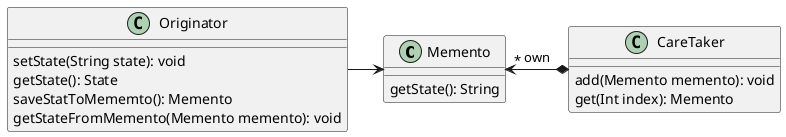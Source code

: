 @startuml Diagramme de classe
class Memento {
  getState(): String
}

class Originator {
  setState(String state): void
  getState(): State
  saveStatToMememto(): Memento
  getStateFromMemento(Memento memento): void
}

class CareTaker{
  add(Memento memento): void
  get(Int index): Memento
}

CareTaker *-left-> "*" Memento : own
Originator -> Memento

@enduml